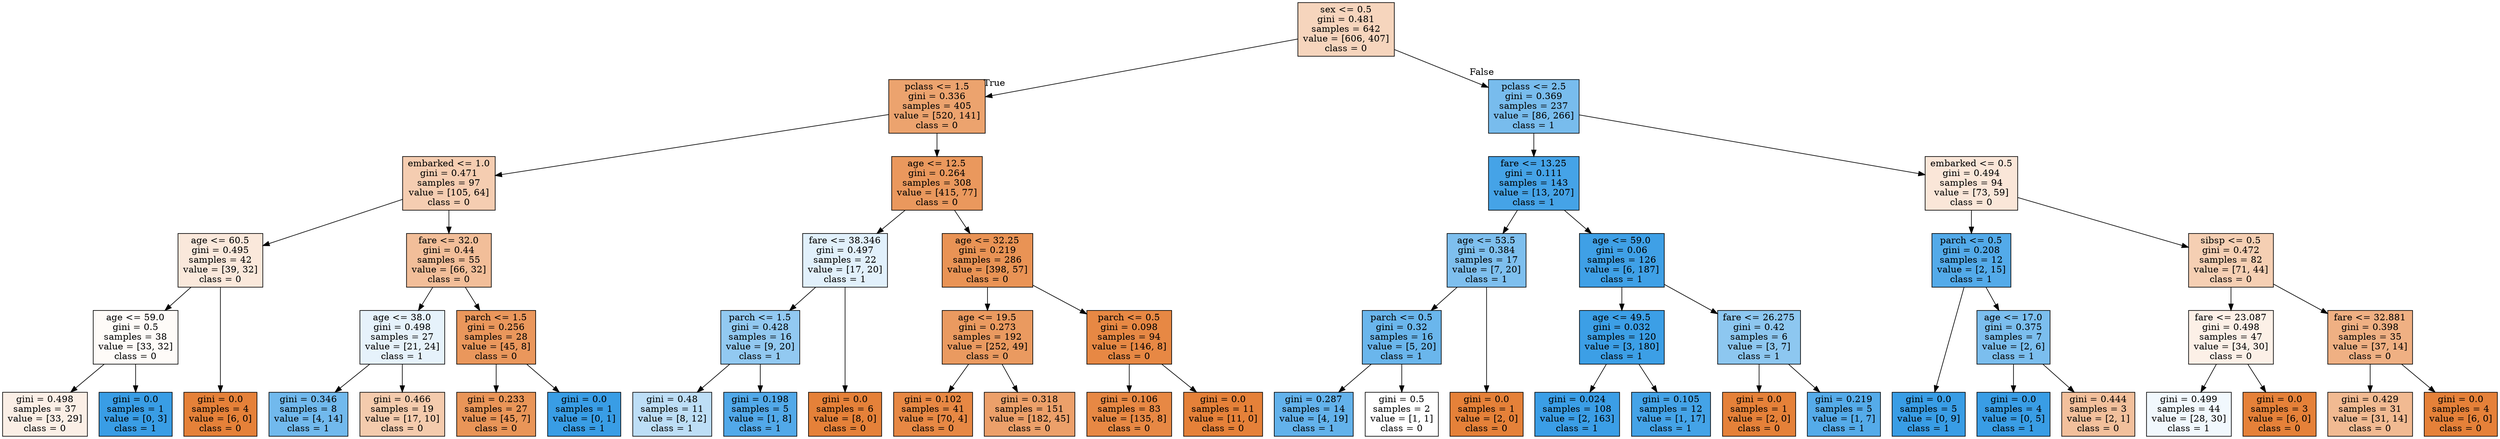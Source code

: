 digraph Tree {
node [shape=box, style="filled", color="black"] ;
graph [ranksep=equally, splines=polyline] ;
0 [label="sex <= 0.5\ngini = 0.481\nsamples = 642\nvalue = [606, 407]\nclass = 0", fillcolor="#e5813954"] ;
1 [label="pclass <= 1.5\ngini = 0.336\nsamples = 405\nvalue = [520, 141]\nclass = 0", fillcolor="#e58139ba"] ;
0 -> 1 [labeldistance=2.5, labelangle=45, headlabel="True"] ;
2 [label="embarked <= 1.0\ngini = 0.471\nsamples = 97\nvalue = [105, 64]\nclass = 0", fillcolor="#e5813964"] ;
1 -> 2 ;
3 [label="age <= 60.5\ngini = 0.495\nsamples = 42\nvalue = [39, 32]\nclass = 0", fillcolor="#e581392e"] ;
2 -> 3 ;
4 [label="age <= 59.0\ngini = 0.5\nsamples = 38\nvalue = [33, 32]\nclass = 0", fillcolor="#e5813908"] ;
3 -> 4 ;
5 [label="gini = 0.498\nsamples = 37\nvalue = [33, 29]\nclass = 0", fillcolor="#e581391f"] ;
4 -> 5 ;
6 [label="gini = 0.0\nsamples = 1\nvalue = [0, 3]\nclass = 1", fillcolor="#399de5ff"] ;
4 -> 6 ;
7 [label="gini = 0.0\nsamples = 4\nvalue = [6, 0]\nclass = 0", fillcolor="#e58139ff"] ;
3 -> 7 ;
8 [label="fare <= 32.0\ngini = 0.44\nsamples = 55\nvalue = [66, 32]\nclass = 0", fillcolor="#e5813983"] ;
2 -> 8 ;
9 [label="age <= 38.0\ngini = 0.498\nsamples = 27\nvalue = [21, 24]\nclass = 1", fillcolor="#399de520"] ;
8 -> 9 ;
10 [label="gini = 0.346\nsamples = 8\nvalue = [4, 14]\nclass = 1", fillcolor="#399de5b6"] ;
9 -> 10 ;
11 [label="gini = 0.466\nsamples = 19\nvalue = [17, 10]\nclass = 0", fillcolor="#e5813969"] ;
9 -> 11 ;
12 [label="parch <= 1.5\ngini = 0.256\nsamples = 28\nvalue = [45, 8]\nclass = 0", fillcolor="#e58139d2"] ;
8 -> 12 ;
13 [label="gini = 0.233\nsamples = 27\nvalue = [45, 7]\nclass = 0", fillcolor="#e58139d7"] ;
12 -> 13 ;
14 [label="gini = 0.0\nsamples = 1\nvalue = [0, 1]\nclass = 1", fillcolor="#399de5ff"] ;
12 -> 14 ;
15 [label="age <= 12.5\ngini = 0.264\nsamples = 308\nvalue = [415, 77]\nclass = 0", fillcolor="#e58139d0"] ;
1 -> 15 ;
16 [label="fare <= 38.346\ngini = 0.497\nsamples = 22\nvalue = [17, 20]\nclass = 1", fillcolor="#399de526"] ;
15 -> 16 ;
17 [label="parch <= 1.5\ngini = 0.428\nsamples = 16\nvalue = [9, 20]\nclass = 1", fillcolor="#399de58c"] ;
16 -> 17 ;
18 [label="gini = 0.48\nsamples = 11\nvalue = [8, 12]\nclass = 1", fillcolor="#399de555"] ;
17 -> 18 ;
19 [label="gini = 0.198\nsamples = 5\nvalue = [1, 8]\nclass = 1", fillcolor="#399de5df"] ;
17 -> 19 ;
20 [label="gini = 0.0\nsamples = 6\nvalue = [8, 0]\nclass = 0", fillcolor="#e58139ff"] ;
16 -> 20 ;
21 [label="age <= 32.25\ngini = 0.219\nsamples = 286\nvalue = [398, 57]\nclass = 0", fillcolor="#e58139da"] ;
15 -> 21 ;
22 [label="age <= 19.5\ngini = 0.273\nsamples = 192\nvalue = [252, 49]\nclass = 0", fillcolor="#e58139cd"] ;
21 -> 22 ;
23 [label="gini = 0.102\nsamples = 41\nvalue = [70, 4]\nclass = 0", fillcolor="#e58139f0"] ;
22 -> 23 ;
24 [label="gini = 0.318\nsamples = 151\nvalue = [182, 45]\nclass = 0", fillcolor="#e58139c0"] ;
22 -> 24 ;
25 [label="parch <= 0.5\ngini = 0.098\nsamples = 94\nvalue = [146, 8]\nclass = 0", fillcolor="#e58139f1"] ;
21 -> 25 ;
26 [label="gini = 0.106\nsamples = 83\nvalue = [135, 8]\nclass = 0", fillcolor="#e58139f0"] ;
25 -> 26 ;
27 [label="gini = 0.0\nsamples = 11\nvalue = [11, 0]\nclass = 0", fillcolor="#e58139ff"] ;
25 -> 27 ;
28 [label="pclass <= 2.5\ngini = 0.369\nsamples = 237\nvalue = [86, 266]\nclass = 1", fillcolor="#399de5ad"] ;
0 -> 28 [labeldistance=2.5, labelangle=-45, headlabel="False"] ;
29 [label="fare <= 13.25\ngini = 0.111\nsamples = 143\nvalue = [13, 207]\nclass = 1", fillcolor="#399de5ef"] ;
28 -> 29 ;
30 [label="age <= 53.5\ngini = 0.384\nsamples = 17\nvalue = [7, 20]\nclass = 1", fillcolor="#399de5a6"] ;
29 -> 30 ;
31 [label="parch <= 0.5\ngini = 0.32\nsamples = 16\nvalue = [5, 20]\nclass = 1", fillcolor="#399de5bf"] ;
30 -> 31 ;
32 [label="gini = 0.287\nsamples = 14\nvalue = [4, 19]\nclass = 1", fillcolor="#399de5c9"] ;
31 -> 32 ;
33 [label="gini = 0.5\nsamples = 2\nvalue = [1, 1]\nclass = 0", fillcolor="#e5813900"] ;
31 -> 33 ;
34 [label="gini = 0.0\nsamples = 1\nvalue = [2, 0]\nclass = 0", fillcolor="#e58139ff"] ;
30 -> 34 ;
35 [label="age <= 59.0\ngini = 0.06\nsamples = 126\nvalue = [6, 187]\nclass = 1", fillcolor="#399de5f7"] ;
29 -> 35 ;
36 [label="age <= 49.5\ngini = 0.032\nsamples = 120\nvalue = [3, 180]\nclass = 1", fillcolor="#399de5fb"] ;
35 -> 36 ;
37 [label="gini = 0.024\nsamples = 108\nvalue = [2, 163]\nclass = 1", fillcolor="#399de5fc"] ;
36 -> 37 ;
38 [label="gini = 0.105\nsamples = 12\nvalue = [1, 17]\nclass = 1", fillcolor="#399de5f0"] ;
36 -> 38 ;
39 [label="fare <= 26.275\ngini = 0.42\nsamples = 6\nvalue = [3, 7]\nclass = 1", fillcolor="#399de592"] ;
35 -> 39 ;
40 [label="gini = 0.0\nsamples = 1\nvalue = [2, 0]\nclass = 0", fillcolor="#e58139ff"] ;
39 -> 40 ;
41 [label="gini = 0.219\nsamples = 5\nvalue = [1, 7]\nclass = 1", fillcolor="#399de5db"] ;
39 -> 41 ;
42 [label="embarked <= 0.5\ngini = 0.494\nsamples = 94\nvalue = [73, 59]\nclass = 0", fillcolor="#e5813931"] ;
28 -> 42 ;
43 [label="parch <= 0.5\ngini = 0.208\nsamples = 12\nvalue = [2, 15]\nclass = 1", fillcolor="#399de5dd"] ;
42 -> 43 ;
44 [label="gini = 0.0\nsamples = 5\nvalue = [0, 9]\nclass = 1", fillcolor="#399de5ff"] ;
43 -> 44 ;
45 [label="age <= 17.0\ngini = 0.375\nsamples = 7\nvalue = [2, 6]\nclass = 1", fillcolor="#399de5aa"] ;
43 -> 45 ;
46 [label="gini = 0.0\nsamples = 4\nvalue = [0, 5]\nclass = 1", fillcolor="#399de5ff"] ;
45 -> 46 ;
47 [label="gini = 0.444\nsamples = 3\nvalue = [2, 1]\nclass = 0", fillcolor="#e581397f"] ;
45 -> 47 ;
48 [label="sibsp <= 0.5\ngini = 0.472\nsamples = 82\nvalue = [71, 44]\nclass = 0", fillcolor="#e5813961"] ;
42 -> 48 ;
49 [label="fare <= 23.087\ngini = 0.498\nsamples = 47\nvalue = [34, 30]\nclass = 0", fillcolor="#e581391e"] ;
48 -> 49 ;
50 [label="gini = 0.499\nsamples = 44\nvalue = [28, 30]\nclass = 1", fillcolor="#399de511"] ;
49 -> 50 ;
51 [label="gini = 0.0\nsamples = 3\nvalue = [6, 0]\nclass = 0", fillcolor="#e58139ff"] ;
49 -> 51 ;
52 [label="fare <= 32.881\ngini = 0.398\nsamples = 35\nvalue = [37, 14]\nclass = 0", fillcolor="#e581399f"] ;
48 -> 52 ;
53 [label="gini = 0.429\nsamples = 31\nvalue = [31, 14]\nclass = 0", fillcolor="#e581398c"] ;
52 -> 53 ;
54 [label="gini = 0.0\nsamples = 4\nvalue = [6, 0]\nclass = 0", fillcolor="#e58139ff"] ;
52 -> 54 ;
{rank=same ; 0} ;
{rank=same ; 1; 28} ;
{rank=same ; 2; 15; 29; 42} ;
{rank=same ; 3; 8; 16; 21; 30; 35; 43; 48} ;
{rank=same ; 4; 9; 12; 17; 22; 25; 31; 36; 39; 45; 49; 52} ;
{rank=same ; 5; 6; 7; 10; 11; 13; 14; 18; 19; 20; 23; 24; 26; 27; 32; 33; 34; 37; 38; 40; 41; 44; 46; 47; 50; 51; 53; 54} ;
}